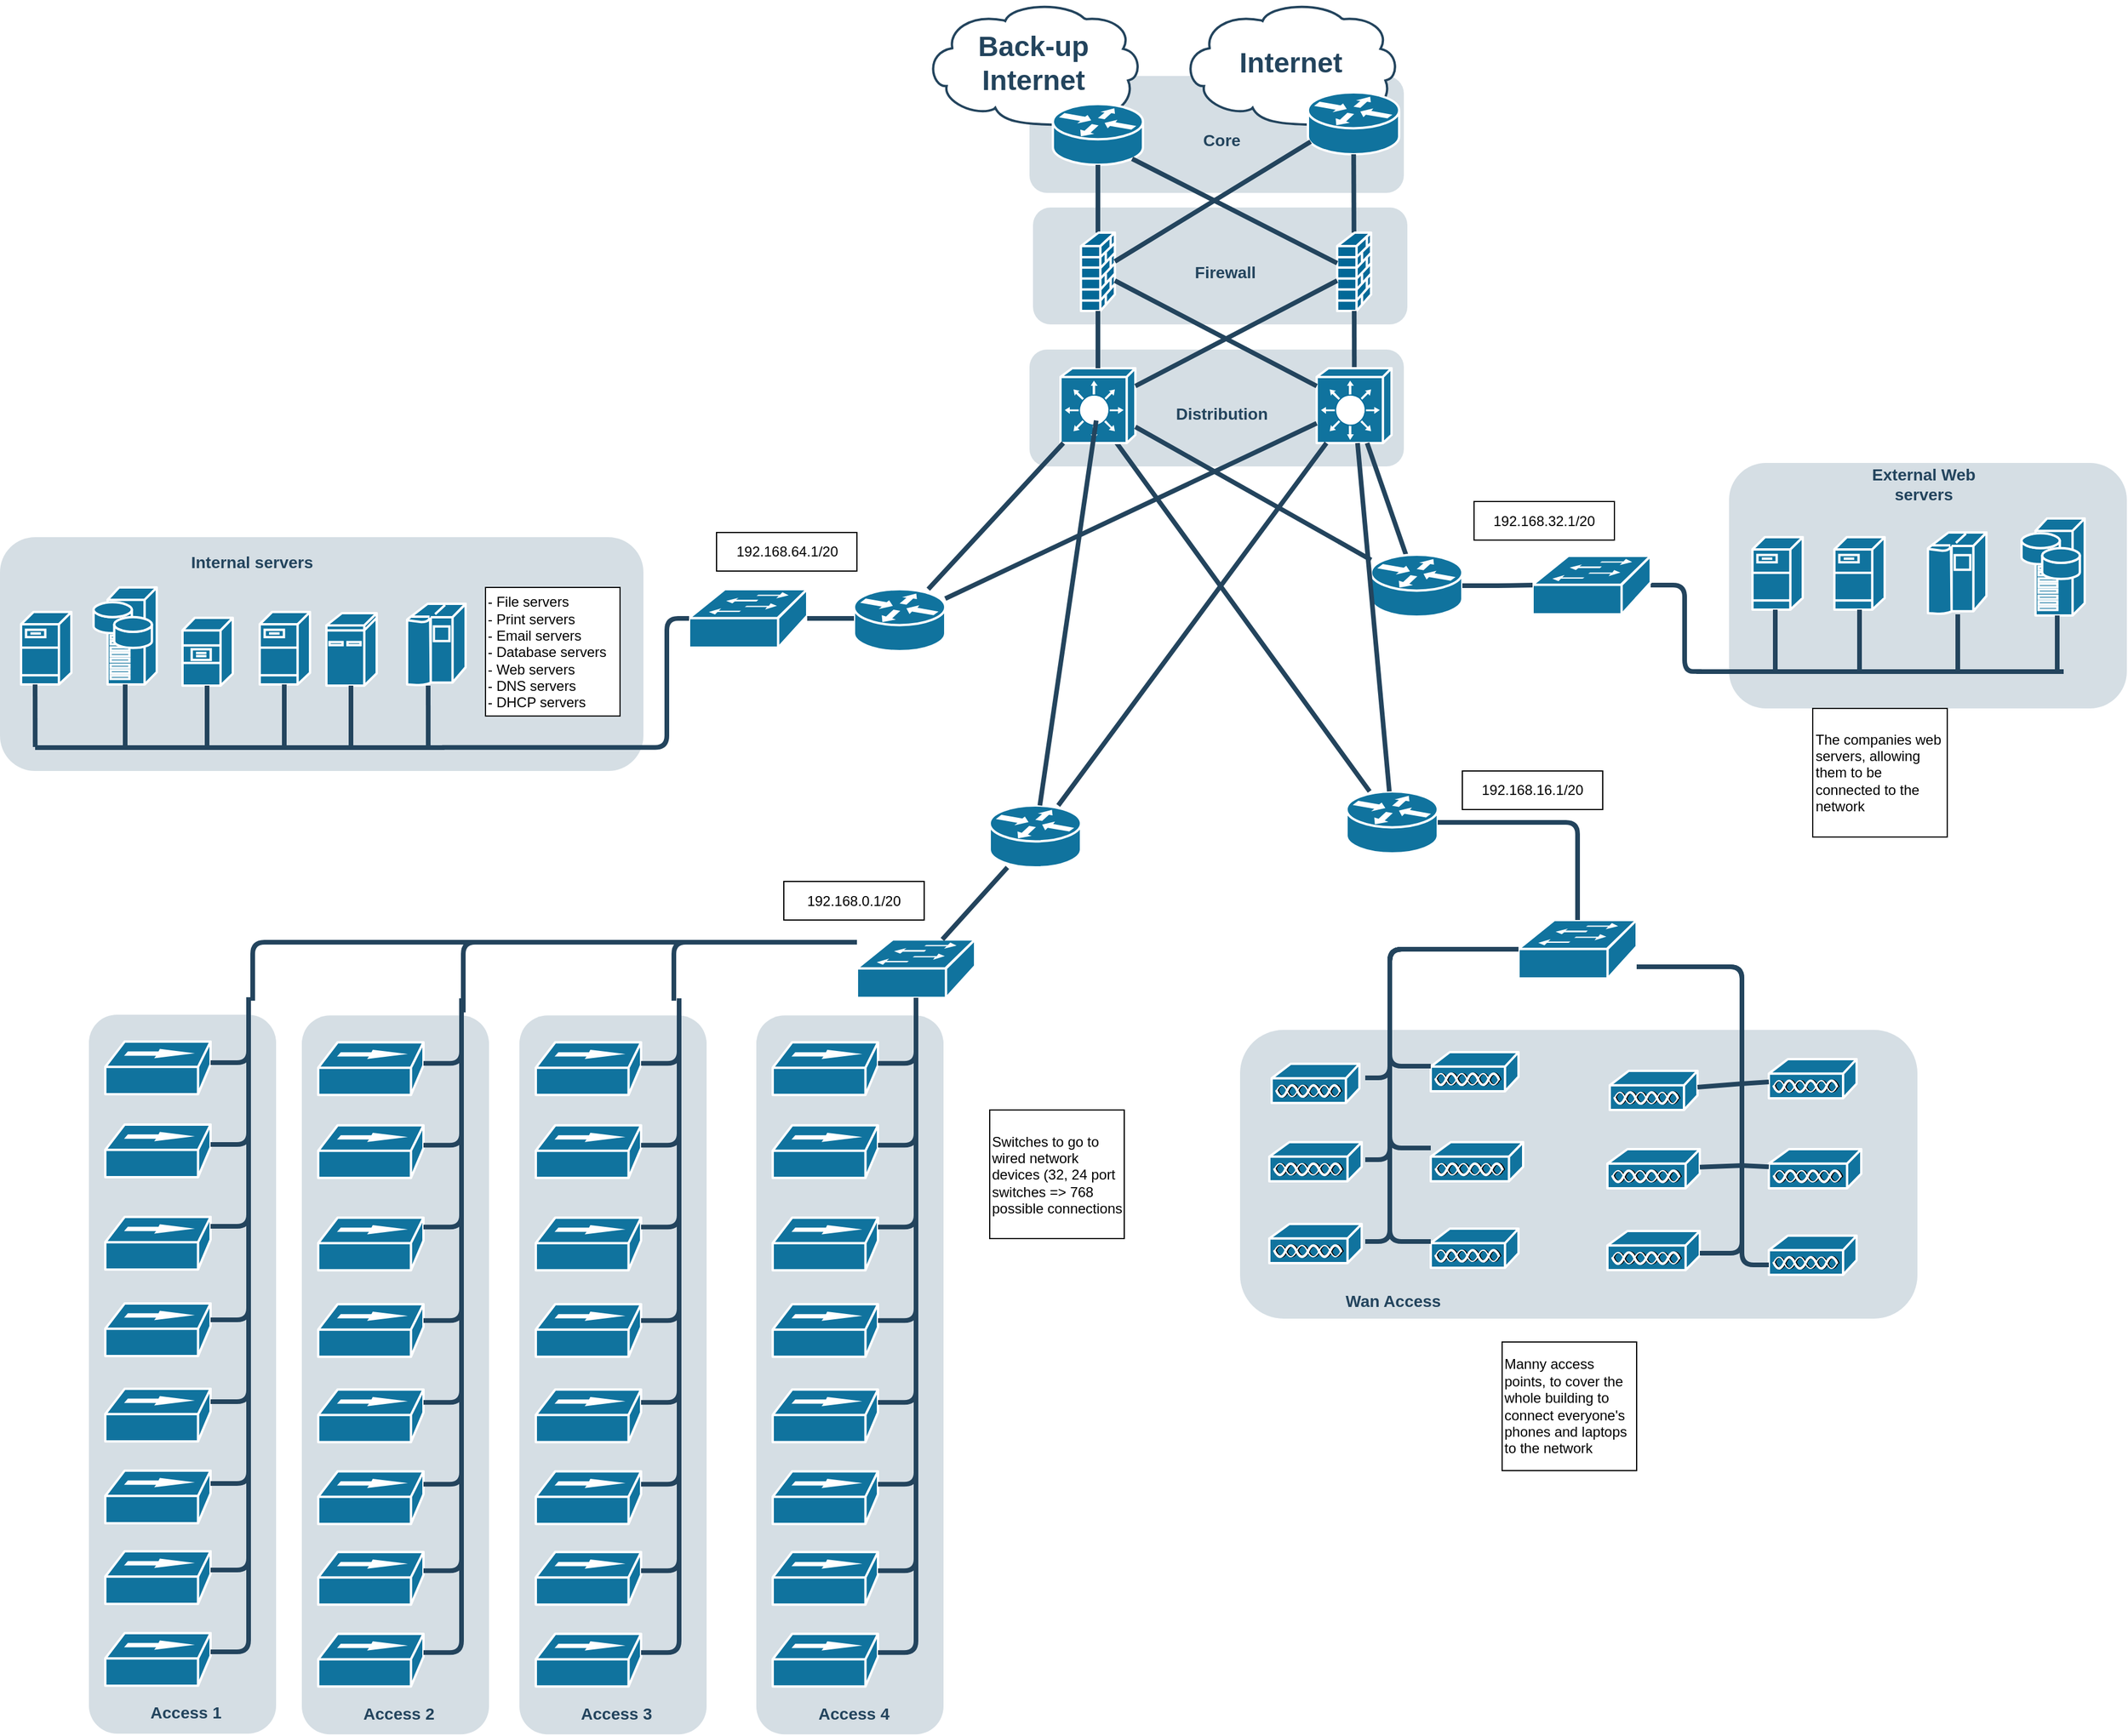 <mxfile version="21.0.2" type="device"><diagram id="6a731a19-8d31-9384-78a2-239565b7b9f0" name="Page-1"><mxGraphModel dx="2876" dy="1191" grid="1" gridSize="10" guides="1" tooltips="1" connect="1" arrows="1" fold="1" page="1" pageScale="1" pageWidth="827" pageHeight="1169" background="none" math="0" shadow="0"><root><mxCell id="0"/><mxCell id="1" parent="0"/><mxCell id="Xf9VKyVfhLgPhgw6f6MT-2262" value="" style="rounded=1;whiteSpace=wrap;html=1;strokeColor=none;fillColor=#BAC8D3;fontSize=24;fontColor=#23445D;align=center;opacity=60;" vertex="1" parent="1"><mxGeometry x="660" y="106" width="320" height="100" as="geometry"/></mxCell><mxCell id="Xf9VKyVfhLgPhgw6f6MT-2263" value="&lt;font color=&quot;#23445d&quot;&gt;Core&lt;/font&gt;" style="rounded=1;whiteSpace=wrap;html=1;strokeColor=none;fillColor=none;fontSize=14;fontColor=#742B21;align=center;fontStyle=1" vertex="1" parent="1"><mxGeometry x="788" y="151.5" width="73" height="19" as="geometry"/></mxCell><mxCell id="hGGVrt7Afy2YEAgEY_9g-2293" value="" style="rounded=1;whiteSpace=wrap;html=1;strokeColor=none;fillColor=#BAC8D3;fontSize=24;fontColor=#23445D;align=center;opacity=60;" parent="1" vertex="1"><mxGeometry x="663" y="218.5" width="320" height="100" as="geometry"/></mxCell><mxCell id="hGGVrt7Afy2YEAgEY_9g-2287" value="" style="rounded=1;whiteSpace=wrap;html=1;strokeColor=none;fillColor=#BAC8D3;fontSize=24;fontColor=#23445D;align=center;opacity=60;" parent="1" vertex="1"><mxGeometry x="660" y="340" width="320" height="100" as="geometry"/></mxCell><mxCell id="2088" value="" style="rounded=1;whiteSpace=wrap;html=1;strokeColor=none;fillColor=#BAC8D3;fontSize=24;fontColor=#23445D;align=center;opacity=60;" parent="1" vertex="1"><mxGeometry x="840" y="922" width="579" height="247" as="geometry"/></mxCell><mxCell id="2091" value="" style="rounded=1;whiteSpace=wrap;html=1;strokeColor=none;fillColor=#BAC8D3;fontSize=24;fontColor=#23445D;align=center;opacity=60;" parent="1" vertex="1"><mxGeometry x="426.5" y="909.63" width="160" height="615" as="geometry"/></mxCell><mxCell id="2094" value="" style="rounded=1;whiteSpace=wrap;html=1;strokeColor=none;fillColor=#BAC8D3;fontSize=24;fontColor=#23445D;align=center;opacity=60;" parent="1" vertex="1"><mxGeometry x="1258" y="437" width="340" height="210" as="geometry"/></mxCell><mxCell id="2095" value="" style="rounded=1;whiteSpace=wrap;html=1;strokeColor=none;fillColor=#BAC8D3;fontSize=24;fontColor=#23445D;align=center;opacity=60;" parent="1" vertex="1"><mxGeometry x="-220" y="500.5" width="550" height="200" as="geometry"/></mxCell><mxCell id="2097" value="" style="shape=mxgraph.cisco.servers.fileserver;html=1;dashed=0;fillColor=#10739E;strokeColor=#ffffff;strokeWidth=2;verticalLabelPosition=bottom;verticalAlign=top;fontFamily=Helvetica;fontSize=36;fontColor=#FFB366" parent="1" vertex="1"><mxGeometry x="-202" y="564.5" width="43" height="62" as="geometry"/></mxCell><mxCell id="2098" value="" style="shape=mxgraph.cisco.servers.fileserver;html=1;dashed=0;fillColor=#10739E;strokeColor=#ffffff;strokeWidth=2;verticalLabelPosition=bottom;verticalAlign=top;fontFamily=Helvetica;fontSize=36;fontColor=#FFB366" parent="1" vertex="1"><mxGeometry x="2" y="564.5" width="43" height="62" as="geometry"/></mxCell><mxCell id="2099" value="" style="shape=mxgraph.cisco.servers.file_server;html=1;dashed=0;fillColor=#10739E;strokeColor=#ffffff;strokeWidth=2;verticalLabelPosition=bottom;verticalAlign=top;fontFamily=Helvetica;fontSize=36;fontColor=#FFB366" parent="1" vertex="1"><mxGeometry x="-64" y="569.5" width="43" height="58" as="geometry"/></mxCell><mxCell id="2100" value="" style="shape=mxgraph.cisco.servers.storage_server;html=1;dashed=0;fillColor=#10739E;strokeColor=#ffffff;strokeWidth=2;verticalLabelPosition=bottom;verticalAlign=top;fontFamily=Helvetica;fontSize=36;fontColor=#FFB366" parent="1" vertex="1"><mxGeometry x="-140" y="543.5" width="54" height="83" as="geometry"/></mxCell><mxCell id="2101" value="" style="shape=mxgraph.cisco.computers_and_peripherals.ibm_mini_as400;html=1;dashed=0;fillColor=#10739E;strokeColor=#ffffff;strokeWidth=2;verticalLabelPosition=bottom;verticalAlign=top;fontFamily=Helvetica;fontSize=36;fontColor=#FFB366" parent="1" vertex="1"><mxGeometry x="59" y="565.5" width="43" height="62" as="geometry"/></mxCell><mxCell id="2102" value="" style="shape=mxgraph.cisco.computers_and_peripherals.ibm_mainframe;html=1;dashed=0;fillColor=#10739E;strokeColor=#ffffff;strokeWidth=2;verticalLabelPosition=bottom;verticalAlign=top;fontFamily=Helvetica;fontSize=36;fontColor=#FFB366" parent="1" vertex="1"><mxGeometry x="128" y="557.5" width="50" height="70" as="geometry"/></mxCell><mxCell id="2103" value="" style="shape=mxgraph.cisco.servers.fileserver;html=1;dashed=0;fillColor=#10739E;strokeColor=#ffffff;strokeWidth=2;verticalLabelPosition=bottom;verticalAlign=top;fontFamily=Helvetica;fontSize=36;fontColor=#FFB366" parent="1" vertex="1"><mxGeometry x="1278" y="500.5" width="43" height="62" as="geometry"/></mxCell><mxCell id="2104" value="" style="shape=mxgraph.cisco.servers.fileserver;html=1;dashed=0;fillColor=#10739E;strokeColor=#ffffff;strokeWidth=2;verticalLabelPosition=bottom;verticalAlign=top;fontFamily=Helvetica;fontSize=36;fontColor=#FFB366" parent="1" vertex="1"><mxGeometry x="1348" y="500.5" width="43" height="62" as="geometry"/></mxCell><mxCell id="2105" value="" style="shape=mxgraph.cisco.computers_and_peripherals.ibm_mainframe;html=1;dashed=0;fillColor=#10739E;strokeColor=#ffffff;strokeWidth=2;verticalLabelPosition=bottom;verticalAlign=top;fontFamily=Helvetica;fontSize=36;fontColor=#FFB366" parent="1" vertex="1"><mxGeometry x="1428" y="496.5" width="50" height="70" as="geometry"/></mxCell><mxCell id="2106" value="" style="shape=mxgraph.cisco.servers.storage_server;html=1;dashed=0;fillColor=#10739E;strokeColor=#ffffff;strokeWidth=2;verticalLabelPosition=bottom;verticalAlign=top;fontFamily=Helvetica;fontSize=36;fontColor=#FFB366" parent="1" vertex="1"><mxGeometry x="1508" y="484.5" width="54" height="83" as="geometry"/></mxCell><mxCell id="2109" value="Internet" style="shape=mxgraph.cisco.storage.cloud;html=1;dashed=0;strokeColor=#23445D;fillColor=#ffffff;strokeWidth=2;fontFamily=Helvetica;fontSize=24;fontColor=#23445D;align=center;fontStyle=1" parent="1" vertex="1"><mxGeometry x="790" y="42" width="186" height="106" as="geometry"/></mxCell><mxCell id="2117" value="" style="shape=mxgraph.cisco.switches.workgroup_switch;html=1;dashed=0;fillColor=#10739E;strokeColor=#ffffff;strokeWidth=2;verticalLabelPosition=bottom;verticalAlign=top;fontFamily=Helvetica;fontSize=36;fontColor=#FFB366" parent="1" vertex="1"><mxGeometry x="512.5" y="844.63" width="101" height="50" as="geometry"/></mxCell><mxCell id="2135" value="" style="shape=mxgraph.cisco.routers.router;html=1;dashed=0;fillColor=#10739E;strokeColor=#ffffff;strokeWidth=2;verticalLabelPosition=bottom;verticalAlign=top;fontFamily=Helvetica;fontSize=36;fontColor=#FFB366" parent="1" vertex="1"><mxGeometry x="931" y="718" width="78" height="53" as="geometry"/></mxCell><mxCell id="2137" value="" style="shape=mxgraph.cisco.switches.workgroup_switch;html=1;dashed=0;fillColor=#10739E;strokeColor=#ffffff;strokeWidth=2;verticalLabelPosition=bottom;verticalAlign=top;fontFamily=Helvetica;fontSize=36;fontColor=#FFB366" parent="1" vertex="1"><mxGeometry x="1078" y="828" width="101" height="50" as="geometry"/></mxCell><mxCell id="2138" value="" style="shape=mxgraph.cisco.routers.router;html=1;dashed=0;fillColor=#10739E;strokeColor=#ffffff;strokeWidth=2;verticalLabelPosition=bottom;verticalAlign=top;fontFamily=Helvetica;fontSize=36;fontColor=#FFB366" parent="1" vertex="1"><mxGeometry x="898" y="120" width="78" height="53" as="geometry"/></mxCell><mxCell id="2140" value="" style="shape=mxgraph.cisco.hubs_and_gateways.100baset_hub;html=1;dashed=0;fillColor=#10739E;strokeColor=#ffffff;strokeWidth=2;verticalLabelPosition=bottom;verticalAlign=top;fontFamily=Helvetica;fontSize=36;fontColor=#FFB366" parent="1" vertex="1"><mxGeometry x="440.5" y="932.63" width="90" height="45" as="geometry"/></mxCell><mxCell id="2141" value="" style="shape=mxgraph.cisco.hubs_and_gateways.100baset_hub;html=1;dashed=0;fillColor=#10739E;strokeColor=#ffffff;strokeWidth=2;verticalLabelPosition=bottom;verticalAlign=top;fontFamily=Helvetica;fontSize=36;fontColor=#FFB366" parent="1" vertex="1"><mxGeometry x="440.5" y="1229.63" width="90" height="45" as="geometry"/></mxCell><mxCell id="2142" value="" style="shape=mxgraph.cisco.hubs_and_gateways.100baset_hub;html=1;dashed=0;fillColor=#10739E;strokeColor=#ffffff;strokeWidth=2;verticalLabelPosition=bottom;verticalAlign=top;fontFamily=Helvetica;fontSize=36;fontColor=#FFB366" parent="1" vertex="1"><mxGeometry x="440.5" y="1003.63" width="90" height="45" as="geometry"/></mxCell><mxCell id="2143" value="" style="shape=mxgraph.cisco.hubs_and_gateways.100baset_hub;html=1;dashed=0;fillColor=#10739E;strokeColor=#ffffff;strokeWidth=2;verticalLabelPosition=bottom;verticalAlign=top;fontFamily=Helvetica;fontSize=36;fontColor=#FFB366" parent="1" vertex="1"><mxGeometry x="440.5" y="1082.63" width="90" height="45" as="geometry"/></mxCell><mxCell id="2144" value="" style="shape=mxgraph.cisco.hubs_and_gateways.100baset_hub;html=1;dashed=0;fillColor=#10739E;strokeColor=#ffffff;strokeWidth=2;verticalLabelPosition=bottom;verticalAlign=top;fontFamily=Helvetica;fontSize=36;fontColor=#FFB366" parent="1" vertex="1"><mxGeometry x="440.5" y="1156.63" width="90" height="45" as="geometry"/></mxCell><mxCell id="2145" value="" style="shape=mxgraph.cisco.hubs_and_gateways.100baset_hub;html=1;dashed=0;fillColor=#10739E;strokeColor=#ffffff;strokeWidth=2;verticalLabelPosition=bottom;verticalAlign=top;fontFamily=Helvetica;fontSize=36;fontColor=#FFB366" parent="1" vertex="1"><mxGeometry x="440.5" y="1299.63" width="90" height="45" as="geometry"/></mxCell><mxCell id="2152" value="" style="line;html=1;strokeColor=#23445D;" parent="1" vertex="1"><mxGeometry x="-190" y="675.5" width="350" height="10" as="geometry"/></mxCell><mxCell id="2153" value="" style="line;html=1;strokeColor=#23445D;" parent="1" vertex="1"><mxGeometry x="1230" y="610.5" width="314" height="10" as="geometry"/></mxCell><mxCell id="2156" value="" style="edgeStyle=elbowEdgeStyle;elbow=horizontal;endArrow=none;html=1;strokeColor=#23445D;endFill=0;strokeWidth=4;rounded=1" parent="1" target="2101" edge="1"><mxGeometry width="100" height="100" relative="1" as="geometry"><mxPoint x="80" y="680.5" as="sourcePoint"/><mxPoint x="80.333" y="627.444" as="targetPoint"/></mxGeometry></mxCell><mxCell id="2157" value="" style="edgeStyle=elbowEdgeStyle;elbow=horizontal;endArrow=none;html=1;strokeColor=#23445D;endFill=0;strokeWidth=4;rounded=1" parent="1" target="2098" edge="1"><mxGeometry width="100" height="100" relative="1" as="geometry"><mxPoint x="23" y="679.5" as="sourcePoint"/><mxPoint x="23.333" y="626.444" as="targetPoint"/></mxGeometry></mxCell><mxCell id="2158" value="" style="edgeStyle=elbowEdgeStyle;elbow=horizontal;endArrow=none;html=1;strokeColor=#23445D;endFill=0;strokeWidth=4;rounded=1" parent="1" target="2099" edge="1"><mxGeometry width="100" height="100" relative="1" as="geometry"><mxPoint x="-43" y="680.5" as="sourcePoint"/><mxPoint x="-42.667" y="627.444" as="targetPoint"/></mxGeometry></mxCell><mxCell id="2159" value="" style="edgeStyle=elbowEdgeStyle;elbow=horizontal;endArrow=none;html=1;strokeColor=#23445D;endFill=0;strokeWidth=4;rounded=1" parent="1" target="2100" edge="1"><mxGeometry width="100" height="100" relative="1" as="geometry"><mxPoint x="-113" y="680.5" as="sourcePoint"/><mxPoint x="-113.194" y="627.444" as="targetPoint"/></mxGeometry></mxCell><mxCell id="2164" value="" style="edgeStyle=elbowEdgeStyle;elbow=horizontal;endArrow=none;html=1;strokeColor=#23445D;endFill=0;strokeWidth=4;rounded=1" parent="1" source="2103" edge="1"><mxGeometry width="100" height="100" relative="1" as="geometry"><mxPoint x="1297" y="573.5" as="sourcePoint"/><mxPoint x="1297.278" y="615.583" as="targetPoint"/></mxGeometry></mxCell><mxCell id="2165" value="" style="edgeStyle=elbowEdgeStyle;elbow=horizontal;endArrow=none;html=1;strokeColor=#23445D;endFill=0;strokeWidth=4;rounded=1" parent="1" source="2104" edge="1"><mxGeometry width="100" height="100" relative="1" as="geometry"><mxPoint x="1369" y="573.5" as="sourcePoint"/><mxPoint x="1369.278" y="615.583" as="targetPoint"/></mxGeometry></mxCell><mxCell id="2166" value="" style="edgeStyle=elbowEdgeStyle;elbow=horizontal;endArrow=none;html=1;strokeColor=#23445D;endFill=0;strokeWidth=4;rounded=1" parent="1" source="2105" edge="1"><mxGeometry width="100" height="100" relative="1" as="geometry"><mxPoint x="1453" y="573.5" as="sourcePoint"/><mxPoint x="1453.278" y="615.583" as="targetPoint"/></mxGeometry></mxCell><mxCell id="2167" value="" style="edgeStyle=elbowEdgeStyle;elbow=horizontal;endArrow=none;html=1;strokeColor=#23445D;endFill=0;strokeWidth=4;rounded=1" parent="1" source="2106" edge="1"><mxGeometry width="100" height="100" relative="1" as="geometry"><mxPoint x="1538" y="573.5" as="sourcePoint"/><mxPoint x="1538.278" y="615.583" as="targetPoint"/></mxGeometry></mxCell><mxCell id="2168" value="" style="edgeStyle=elbowEdgeStyle;elbow=horizontal;endArrow=none;html=1;strokeColor=#23445D;endFill=0;strokeWidth=4;rounded=1;exitX=0.014;exitY=0.483;exitDx=0;exitDy=0;exitPerimeter=0;" parent="1" source="2153" target="hGGVrt7Afy2YEAgEY_9g-2301" edge="1"><mxGeometry width="100" height="100" relative="1" as="geometry"><mxPoint x="1244" y="208.5" as="sourcePoint"/><mxPoint x="987.5" y="391.5" as="targetPoint"/><Array as="points"><mxPoint x="1220" y="576.5"/></Array></mxGeometry></mxCell><mxCell id="2170" value="" style="elbow=horizontal;endArrow=none;html=1;strokeColor=#23445D;endFill=0;strokeWidth=4;rounded=1" parent="1" source="hGGVrt7Afy2YEAgEY_9g-2262" target="2138" edge="1"><mxGeometry width="100" height="100" relative="1" as="geometry"><mxPoint x="938" y="250" as="sourcePoint"/><mxPoint x="1210.278" y="240.083" as="targetPoint"/></mxGeometry></mxCell><mxCell id="2176" style="edgeStyle=none;rounded=1;html=1;strokeColor=#23445D;endArrow=none;endFill=0;strokeWidth=4" parent="1" source="hGGVrt7Afy2YEAgEY_9g-2309" target="2117" edge="1"><mxGeometry relative="1" as="geometry"><mxPoint x="417.5" y="827.005" as="sourcePoint"/></mxGeometry></mxCell><mxCell id="2194" style="edgeStyle=orthogonalEdgeStyle;rounded=1;html=1;strokeColor=#23445D;endArrow=none;endFill=0;strokeWidth=4" parent="1" source="2117" target="2140" edge="1"><mxGeometry relative="1" as="geometry"><Array as="points"><mxPoint x="563.5" y="950.63"/></Array></mxGeometry></mxCell><mxCell id="2195" style="edgeStyle=orthogonalEdgeStyle;rounded=1;html=1;strokeColor=#23445D;endArrow=none;endFill=0;strokeWidth=4" parent="1" source="2117" target="2142" edge="1"><mxGeometry relative="1" as="geometry"><Array as="points"><mxPoint x="563.5" y="1020.63"/></Array></mxGeometry></mxCell><mxCell id="2196" style="edgeStyle=orthogonalEdgeStyle;rounded=1;html=1;strokeColor=#23445D;endArrow=none;endFill=0;strokeWidth=4" parent="1" source="2117" target="2143" edge="1"><mxGeometry relative="1" as="geometry"><Array as="points"><mxPoint x="563.5" y="1090.63"/></Array></mxGeometry></mxCell><mxCell id="2197" style="edgeStyle=orthogonalEdgeStyle;rounded=1;html=1;strokeColor=#23445D;endArrow=none;endFill=0;strokeWidth=4" parent="1" source="2117" target="2144" edge="1"><mxGeometry relative="1" as="geometry"><Array as="points"><mxPoint x="563.5" y="1170.63"/></Array></mxGeometry></mxCell><mxCell id="2198" style="edgeStyle=orthogonalEdgeStyle;rounded=1;html=1;strokeColor=#23445D;endArrow=none;endFill=0;strokeWidth=4" parent="1" source="2117" target="2141" edge="1"><mxGeometry relative="1" as="geometry"><Array as="points"><mxPoint x="563.5" y="1240.63"/></Array></mxGeometry></mxCell><mxCell id="2199" style="edgeStyle=orthogonalEdgeStyle;rounded=1;html=1;strokeColor=#23445D;endArrow=none;endFill=0;strokeWidth=4" parent="1" source="2117" target="2145" edge="1"><mxGeometry relative="1" as="geometry"><Array as="points"><mxPoint x="563.5" y="1310.63"/></Array></mxGeometry></mxCell><mxCell id="2201" style="rounded=1;html=1;strokeColor=#23445D;endArrow=none;endFill=0;strokeWidth=4;exitX=0.504;exitY=0.66;exitDx=0;exitDy=0;exitPerimeter=0;" parent="1" source="hGGVrt7Afy2YEAgEY_9g-2280" target="2135" edge="1"><mxGeometry relative="1" as="geometry"><mxPoint x="993" y="640" as="sourcePoint"/></mxGeometry></mxCell><mxCell id="2213" value="" style="shape=mxgraph.cisco.misc.access_point;html=1;dashed=0;fillColor=#10739E;strokeColor=#ffffff;strokeWidth=2;verticalLabelPosition=bottom;verticalAlign=top;fontFamily=Helvetica;fontSize=36;fontColor=#FFB366" parent="1" vertex="1"><mxGeometry x="1003" y="1018" width="79" height="34" as="geometry"/></mxCell><mxCell id="2214" value="" style="shape=mxgraph.cisco.misc.access_point;html=1;dashed=0;fillColor=#10739E;strokeColor=#ffffff;strokeWidth=2;verticalLabelPosition=bottom;verticalAlign=top;fontFamily=Helvetica;fontSize=36;fontColor=#FFB366" parent="1" vertex="1"><mxGeometry x="1003" y="1092" width="75" height="34" as="geometry"/></mxCell><mxCell id="2215" value="" style="shape=mxgraph.cisco.misc.access_point;html=1;dashed=0;fillColor=#10739E;strokeColor=#ffffff;strokeWidth=2;verticalLabelPosition=bottom;verticalAlign=top;fontFamily=Helvetica;fontSize=36;fontColor=#FFB366" parent="1" vertex="1"><mxGeometry x="1003" y="941" width="75" height="34" as="geometry"/></mxCell><mxCell id="2219" style="edgeStyle=orthogonalEdgeStyle;rounded=1;html=1;strokeColor=#23445D;endArrow=none;endFill=0;strokeWidth=4" parent="1" source="2135" target="2137" edge="1"><mxGeometry relative="1" as="geometry"/></mxCell><mxCell id="2220" style="edgeStyle=orthogonalEdgeStyle;rounded=1;html=1;strokeColor=#23445D;endArrow=none;endFill=0;strokeWidth=4" parent="1" source="2137" edge="1"><mxGeometry relative="1" as="geometry"><Array as="points"><mxPoint x="968" y="963"/></Array><mxPoint x="947" y="963" as="targetPoint"/></mxGeometry></mxCell><mxCell id="2221" style="edgeStyle=orthogonalEdgeStyle;rounded=1;html=1;strokeColor=#23445D;endArrow=none;endFill=0;strokeWidth=4" parent="1" source="2137" edge="1"><mxGeometry relative="1" as="geometry"><Array as="points"><mxPoint x="968" y="1033"/></Array><mxPoint x="947" y="1033.0" as="targetPoint"/></mxGeometry></mxCell><mxCell id="2222" style="edgeStyle=orthogonalEdgeStyle;rounded=1;html=1;strokeColor=#23445D;endArrow=none;endFill=0;strokeWidth=4" parent="1" source="2137" edge="1"><mxGeometry relative="1" as="geometry"><Array as="points"><mxPoint x="968" y="1103"/></Array><mxPoint x="947" y="1103.0" as="targetPoint"/></mxGeometry></mxCell><mxCell id="2223" style="edgeStyle=orthogonalEdgeStyle;rounded=1;html=1;strokeColor=#23445D;endArrow=none;endFill=0;strokeWidth=4" parent="1" source="2137" target="2215" edge="1"><mxGeometry relative="1" as="geometry"><Array as="points"><mxPoint x="968" y="953"/></Array></mxGeometry></mxCell><mxCell id="2224" style="edgeStyle=orthogonalEdgeStyle;rounded=1;html=1;strokeColor=#23445D;endArrow=none;endFill=0;strokeWidth=4" parent="1" source="2137" target="2213" edge="1"><mxGeometry relative="1" as="geometry"><Array as="points"><mxPoint x="968" y="1023"/></Array></mxGeometry></mxCell><mxCell id="2225" style="edgeStyle=orthogonalEdgeStyle;rounded=1;html=1;strokeColor=#23445D;endArrow=none;endFill=0;strokeWidth=4" parent="1" source="2137" target="2214" edge="1"><mxGeometry relative="1" as="geometry"><Array as="points"><mxPoint x="968" y="1103"/></Array></mxGeometry></mxCell><mxCell id="2226" value="&lt;font color=&quot;#23445d&quot;&gt;Internal servers&lt;/font&gt;" style="rounded=1;whiteSpace=wrap;html=1;strokeColor=none;fillColor=none;fontSize=14;fontColor=#742B21;align=center;fontStyle=1" parent="1" vertex="1"><mxGeometry x="-117" y="512.5" width="225" height="19" as="geometry"/></mxCell><mxCell id="2227" value="&lt;font color=&quot;#23445d&quot;&gt;External Web servers&lt;/font&gt;" style="rounded=1;whiteSpace=wrap;html=1;strokeColor=none;fillColor=none;fontSize=14;fontColor=#742B21;align=center;fontStyle=1" parent="1" vertex="1"><mxGeometry x="1353" y="445.5" width="143" height="19" as="geometry"/></mxCell><mxCell id="2229" value="Wan Access" style="rounded=1;whiteSpace=wrap;html=1;strokeColor=none;fillColor=none;fontSize=14;fontColor=#23445D;align=center;fontStyle=1" parent="1" vertex="1"><mxGeometry x="922" y="1144" width="98" height="19" as="geometry"/></mxCell><mxCell id="2231" value="Access 4" style="rounded=1;whiteSpace=wrap;html=1;strokeColor=none;fillColor=none;fontSize=14;fontColor=#23445D;align=center;fontStyle=1" parent="1" vertex="1"><mxGeometry x="470.5" y="1496.63" width="78" height="20" as="geometry"/></mxCell><mxCell id="2253" value="" style="shape=mxgraph.cisco.hubs_and_gateways.100baset_hub;html=1;dashed=0;fillColor=#10739E;strokeColor=#ffffff;strokeWidth=2;verticalLabelPosition=bottom;verticalAlign=top;fontFamily=Helvetica;fontSize=36;fontColor=#FFB366" parent="1" vertex="1"><mxGeometry x="440.5" y="1368.63" width="90" height="45" as="geometry"/></mxCell><mxCell id="2254" value="" style="shape=mxgraph.cisco.hubs_and_gateways.100baset_hub;html=1;dashed=0;fillColor=#10739E;strokeColor=#ffffff;strokeWidth=2;verticalLabelPosition=bottom;verticalAlign=top;fontFamily=Helvetica;fontSize=36;fontColor=#FFB366" parent="1" vertex="1"><mxGeometry x="440.5" y="1438.63" width="90" height="45" as="geometry"/></mxCell><mxCell id="2255" style="edgeStyle=orthogonalEdgeStyle;rounded=1;html=1;endArrow=none;endFill=0;strokeColor=#23445D;strokeWidth=4;fontSize=14;fontColor=#990000" parent="1" source="2117" target="2253" edge="1"><mxGeometry relative="1" as="geometry"><Array as="points"><mxPoint x="563.5" y="1384.63"/></Array></mxGeometry></mxCell><mxCell id="2256" style="edgeStyle=orthogonalEdgeStyle;rounded=1;html=1;endArrow=none;endFill=0;strokeColor=#23445D;strokeWidth=4;fontSize=14;fontColor=#990000" parent="1" source="2117" target="2254" edge="1"><mxGeometry relative="1" as="geometry"><Array as="points"><mxPoint x="563.5" y="1454.63"/></Array></mxGeometry></mxCell><mxCell id="hGGVrt7Afy2YEAgEY_9g-2262" value="" style="shape=mxgraph.cisco.security.firewall;sketch=0;html=1;pointerEvents=1;dashed=0;fillColor=#036897;strokeColor=#ffffff;strokeWidth=2;verticalLabelPosition=bottom;verticalAlign=top;align=center;outlineConnect=0;rotation=0;" parent="1" vertex="1"><mxGeometry x="923" y="240" width="29" height="67" as="geometry"/></mxCell><mxCell id="hGGVrt7Afy2YEAgEY_9g-2264" value="&lt;div&gt;- File servers&lt;/div&gt;&lt;div&gt;- Print servers&lt;/div&gt;&lt;div&gt;- Email servers&lt;/div&gt;&lt;div&gt;- Database servers&lt;/div&gt;&lt;div&gt;- Web servers&lt;/div&gt;&lt;div&gt;- DNS servers&lt;/div&gt;&lt;div&gt;- DHCP servers&lt;/div&gt;" style="rounded=0;whiteSpace=wrap;html=1;align=left;" parent="1" vertex="1"><mxGeometry x="195" y="543.5" width="115" height="110" as="geometry"/></mxCell><mxCell id="hGGVrt7Afy2YEAgEY_9g-2266" value="Back-up &lt;br&gt;Internet" style="shape=mxgraph.cisco.storage.cloud;html=1;dashed=0;strokeColor=#23445D;fillColor=#ffffff;strokeWidth=2;fontFamily=Helvetica;fontSize=24;fontColor=#23445D;align=center;fontStyle=1" parent="1" vertex="1"><mxGeometry x="570" y="42" width="186" height="106" as="geometry"/></mxCell><mxCell id="hGGVrt7Afy2YEAgEY_9g-2267" value="" style="shape=mxgraph.cisco.routers.router;html=1;dashed=0;fillColor=#10739E;strokeColor=#ffffff;strokeWidth=2;verticalLabelPosition=bottom;verticalAlign=top;fontFamily=Helvetica;fontSize=36;fontColor=#FFB366" parent="1" vertex="1"><mxGeometry x="680" y="130" width="77" height="52" as="geometry"/></mxCell><mxCell id="hGGVrt7Afy2YEAgEY_9g-2268" value="" style="elbow=horizontal;endArrow=none;html=1;strokeColor=#23445D;endFill=0;strokeWidth=4;rounded=1" parent="1" source="hGGVrt7Afy2YEAgEY_9g-2269" target="hGGVrt7Afy2YEAgEY_9g-2267" edge="1"><mxGeometry width="100" height="100" relative="1" as="geometry"><mxPoint x="718" y="268" as="sourcePoint"/><mxPoint x="990.278" y="258.083" as="targetPoint"/></mxGeometry></mxCell><mxCell id="hGGVrt7Afy2YEAgEY_9g-2269" value="" style="shape=mxgraph.cisco.security.firewall;sketch=0;html=1;pointerEvents=1;dashed=0;fillColor=#036897;strokeColor=#ffffff;strokeWidth=2;verticalLabelPosition=bottom;verticalAlign=top;align=center;outlineConnect=0;rotation=0;" parent="1" vertex="1"><mxGeometry x="704" y="240" width="29" height="67" as="geometry"/></mxCell><mxCell id="hGGVrt7Afy2YEAgEY_9g-2274" value="" style="elbow=horizontal;endArrow=none;html=1;strokeColor=#23445D;endFill=0;strokeWidth=4;rounded=1;entryX=0.03;entryY=0.796;entryDx=0;entryDy=0;entryPerimeter=0;" parent="1" source="hGGVrt7Afy2YEAgEY_9g-2269" target="2138" edge="1"><mxGeometry width="100" height="100" relative="1" as="geometry"><mxPoint x="810" y="241" as="sourcePoint"/><mxPoint x="811" y="183" as="targetPoint"/></mxGeometry></mxCell><mxCell id="hGGVrt7Afy2YEAgEY_9g-2275" value="" style="elbow=horizontal;endArrow=none;html=1;strokeColor=#23445D;endFill=0;strokeWidth=4;rounded=1;entryX=0.88;entryY=0.9;entryDx=0;entryDy=0;entryPerimeter=0;" parent="1" source="hGGVrt7Afy2YEAgEY_9g-2262" target="hGGVrt7Afy2YEAgEY_9g-2267" edge="1"><mxGeometry width="100" height="100" relative="1" as="geometry"><mxPoint x="743" y="275" as="sourcePoint"/><mxPoint x="910" y="172" as="targetPoint"/></mxGeometry></mxCell><mxCell id="hGGVrt7Afy2YEAgEY_9g-2278" value="" style="elbow=horizontal;endArrow=none;html=1;strokeColor=#23445D;endFill=0;strokeWidth=4;rounded=1;entryX=0.503;entryY=0.224;entryDx=0;entryDy=0;entryPerimeter=0;" parent="1" source="hGGVrt7Afy2YEAgEY_9g-2262" target="hGGVrt7Afy2YEAgEY_9g-2279" edge="1"><mxGeometry width="100" height="100" relative="1" as="geometry"><mxPoint x="947" y="245" as="sourcePoint"/><mxPoint x="937.099" y="370" as="targetPoint"/></mxGeometry></mxCell><mxCell id="hGGVrt7Afy2YEAgEY_9g-2279" value="" style="shape=mxgraph.cisco.switches.layer_3_switch;html=1;dashed=0;fillColor=#10739E;strokeColor=#ffffff;strokeWidth=2;verticalLabelPosition=bottom;verticalAlign=top;fontFamily=Helvetica;fontSize=36;fontColor=#FFB366" parent="1" vertex="1"><mxGeometry x="905.5" y="356" width="64" height="64" as="geometry"/></mxCell><mxCell id="hGGVrt7Afy2YEAgEY_9g-2280" value="" style="shape=mxgraph.cisco.switches.layer_3_switch;html=1;dashed=0;fillColor=#10739E;strokeColor=#ffffff;strokeWidth=2;verticalLabelPosition=bottom;verticalAlign=top;fontFamily=Helvetica;fontSize=36;fontColor=#FFB366" parent="1" vertex="1"><mxGeometry x="686.5" y="356" width="64" height="64" as="geometry"/></mxCell><mxCell id="hGGVrt7Afy2YEAgEY_9g-2281" value="" style="elbow=horizontal;endArrow=none;html=1;strokeColor=#23445D;endFill=0;strokeWidth=4;rounded=1;" parent="1" source="hGGVrt7Afy2YEAgEY_9g-2279" target="hGGVrt7Afy2YEAgEY_9g-2269" edge="1"><mxGeometry width="100" height="100" relative="1" as="geometry"><mxPoint x="894.5" y="367" as="sourcePoint"/><mxPoint x="719.5" y="283" as="targetPoint"/></mxGeometry></mxCell><mxCell id="hGGVrt7Afy2YEAgEY_9g-2282" value="" style="elbow=horizontal;endArrow=none;html=1;strokeColor=#23445D;endFill=0;strokeWidth=4;rounded=1;" parent="1" source="hGGVrt7Afy2YEAgEY_9g-2280" target="hGGVrt7Afy2YEAgEY_9g-2262" edge="1"><mxGeometry width="100" height="100" relative="1" as="geometry"><mxPoint x="916" y="381" as="sourcePoint"/><mxPoint x="743" y="291" as="targetPoint"/></mxGeometry></mxCell><mxCell id="hGGVrt7Afy2YEAgEY_9g-2283" value="" style="elbow=horizontal;endArrow=none;html=1;strokeColor=#23445D;endFill=0;strokeWidth=4;rounded=1;" parent="1" source="hGGVrt7Afy2YEAgEY_9g-2269" target="hGGVrt7Afy2YEAgEY_9g-2280" edge="1"><mxGeometry width="100" height="100" relative="1" as="geometry"><mxPoint x="727" y="302" as="sourcePoint"/><mxPoint x="727" y="370" as="targetPoint"/></mxGeometry></mxCell><mxCell id="hGGVrt7Afy2YEAgEY_9g-2284" value="" style="shape=mxgraph.cisco.misc.access_point;html=1;dashed=0;fillColor=#10739E;strokeColor=#ffffff;strokeWidth=2;verticalLabelPosition=bottom;verticalAlign=top;fontFamily=Helvetica;fontSize=36;fontColor=#FFB366" parent="1" vertex="1"><mxGeometry x="867" y="951" width="75" height="34" as="geometry"/></mxCell><mxCell id="hGGVrt7Afy2YEAgEY_9g-2285" value="" style="shape=mxgraph.cisco.misc.access_point;html=1;dashed=0;fillColor=#10739E;strokeColor=#ffffff;strokeWidth=2;verticalLabelPosition=bottom;verticalAlign=top;fontFamily=Helvetica;fontSize=36;fontColor=#FFB366" parent="1" vertex="1"><mxGeometry x="865" y="1018" width="79" height="34" as="geometry"/></mxCell><mxCell id="hGGVrt7Afy2YEAgEY_9g-2286" value="" style="shape=mxgraph.cisco.misc.access_point;html=1;dashed=0;fillColor=#10739E;strokeColor=#ffffff;strokeWidth=2;verticalLabelPosition=bottom;verticalAlign=top;fontFamily=Helvetica;fontSize=36;fontColor=#FFB366" parent="1" vertex="1"><mxGeometry x="865" y="1088" width="79" height="34" as="geometry"/></mxCell><mxCell id="hGGVrt7Afy2YEAgEY_9g-2288" value="&lt;font color=&quot;#23445d&quot;&gt;Distribution&lt;/font&gt;" style="rounded=1;whiteSpace=wrap;html=1;strokeColor=none;fillColor=none;fontSize=14;fontColor=#742B21;align=center;fontStyle=1" parent="1" vertex="1"><mxGeometry x="788" y="385.5" width="73" height="19" as="geometry"/></mxCell><mxCell id="hGGVrt7Afy2YEAgEY_9g-2294" value="&lt;font color=&quot;#23445d&quot;&gt;Firewall&lt;/font&gt;" style="rounded=1;whiteSpace=wrap;html=1;strokeColor=none;fillColor=none;fontSize=14;fontColor=#742B21;align=center;fontStyle=1" parent="1" vertex="1"><mxGeometry x="791" y="264" width="73" height="19" as="geometry"/></mxCell><mxCell id="hGGVrt7Afy2YEAgEY_9g-2295" value="" style="shape=mxgraph.cisco.switches.workgroup_switch;html=1;dashed=0;fillColor=#10739E;strokeColor=#ffffff;strokeWidth=2;verticalLabelPosition=bottom;verticalAlign=top;fontFamily=Helvetica;fontSize=36;fontColor=#FFB366" parent="1" vertex="1"><mxGeometry x="369" y="545" width="101" height="50" as="geometry"/></mxCell><mxCell id="hGGVrt7Afy2YEAgEY_9g-2296" value="" style="elbow=horizontal;endArrow=none;html=1;strokeColor=#23445D;endFill=0;strokeWidth=4;rounded=1;" parent="1" source="hGGVrt7Afy2YEAgEY_9g-2306" target="hGGVrt7Afy2YEAgEY_9g-2280" edge="1"><mxGeometry width="100" height="100" relative="1" as="geometry"><mxPoint x="532" y="580" as="sourcePoint"/><mxPoint x="704" y="490" as="targetPoint"/></mxGeometry></mxCell><mxCell id="hGGVrt7Afy2YEAgEY_9g-2297" value="" style="elbow=horizontal;endArrow=none;html=1;strokeColor=#23445D;endFill=0;strokeWidth=4;rounded=1;" parent="1" source="hGGVrt7Afy2YEAgEY_9g-2306" target="hGGVrt7Afy2YEAgEY_9g-2279" edge="1"><mxGeometry width="100" height="100" relative="1" as="geometry"><mxPoint x="548" y="555" as="sourcePoint"/><mxPoint x="697" y="426" as="targetPoint"/></mxGeometry></mxCell><mxCell id="hGGVrt7Afy2YEAgEY_9g-2298" value="" style="edgeStyle=elbowEdgeStyle;elbow=horizontal;endArrow=none;html=1;strokeColor=#23445D;endFill=0;strokeWidth=4;rounded=1;exitX=0.994;exitY=0.489;exitDx=0;exitDy=0;exitPerimeter=0;" parent="1" source="2152" target="hGGVrt7Afy2YEAgEY_9g-2295" edge="1"><mxGeometry width="100" height="100" relative="1" as="geometry"><mxPoint x="320" y="500" as="sourcePoint"/><mxPoint x="400" y="610" as="targetPoint"/><Array as="points"><mxPoint x="350" y="630"/><mxPoint x="330" y="508.5"/></Array></mxGeometry></mxCell><mxCell id="hGGVrt7Afy2YEAgEY_9g-2299" value="" style="edgeStyle=elbowEdgeStyle;elbow=horizontal;endArrow=none;html=1;strokeColor=#23445D;endFill=0;strokeWidth=4;rounded=1" parent="1" target="2102" edge="1"><mxGeometry width="100" height="100" relative="1" as="geometry"><mxPoint x="146.05" y="679" as="sourcePoint"/><mxPoint x="146.05" y="626.5" as="targetPoint"/></mxGeometry></mxCell><mxCell id="hGGVrt7Afy2YEAgEY_9g-2300" value="" style="edgeStyle=elbowEdgeStyle;elbow=horizontal;endArrow=none;html=1;strokeColor=#23445D;endFill=0;strokeWidth=4;rounded=1" parent="1" edge="1"><mxGeometry width="100" height="100" relative="1" as="geometry"><mxPoint x="-189.91" y="680" as="sourcePoint"/><mxPoint x="-189.91" y="626.5" as="targetPoint"/></mxGeometry></mxCell><mxCell id="hGGVrt7Afy2YEAgEY_9g-2301" value="" style="shape=mxgraph.cisco.switches.workgroup_switch;html=1;dashed=0;fillColor=#10739E;strokeColor=#ffffff;strokeWidth=2;verticalLabelPosition=bottom;verticalAlign=top;fontFamily=Helvetica;fontSize=36;fontColor=#FFB366" parent="1" vertex="1"><mxGeometry x="1090" y="516.5" width="101" height="50" as="geometry"/></mxCell><mxCell id="hGGVrt7Afy2YEAgEY_9g-2302" value="" style="elbow=horizontal;endArrow=none;html=1;strokeColor=#23445D;endFill=0;strokeWidth=4;rounded=1;" parent="1" source="hGGVrt7Afy2YEAgEY_9g-2304" target="hGGVrt7Afy2YEAgEY_9g-2280" edge="1"><mxGeometry width="100" height="100" relative="1" as="geometry"><mxPoint x="548" y="555" as="sourcePoint"/><mxPoint x="697" y="426" as="targetPoint"/></mxGeometry></mxCell><mxCell id="hGGVrt7Afy2YEAgEY_9g-2303" value="" style="elbow=horizontal;endArrow=none;html=1;strokeColor=#23445D;endFill=0;strokeWidth=4;rounded=1;" parent="1" source="hGGVrt7Afy2YEAgEY_9g-2304" target="hGGVrt7Afy2YEAgEY_9g-2279" edge="1"><mxGeometry width="100" height="100" relative="1" as="geometry"><mxPoint x="570" y="559" as="sourcePoint"/><mxPoint x="916" y="412" as="targetPoint"/></mxGeometry></mxCell><mxCell id="hGGVrt7Afy2YEAgEY_9g-2304" value="" style="shape=mxgraph.cisco.routers.router;html=1;dashed=0;fillColor=#10739E;strokeColor=#ffffff;strokeWidth=2;verticalLabelPosition=bottom;verticalAlign=top;fontFamily=Helvetica;fontSize=36;fontColor=#FFB366" parent="1" vertex="1"><mxGeometry x="952" y="515.5" width="78" height="53" as="geometry"/></mxCell><mxCell id="hGGVrt7Afy2YEAgEY_9g-2305" value="" style="edgeStyle=elbowEdgeStyle;elbow=horizontal;endArrow=none;html=1;strokeColor=#23445D;endFill=0;strokeWidth=4;rounded=1" parent="1" source="hGGVrt7Afy2YEAgEY_9g-2304" target="hGGVrt7Afy2YEAgEY_9g-2301" edge="1"><mxGeometry width="100" height="100" relative="1" as="geometry"><mxPoint x="1050" y="508.46" as="sourcePoint"/><mxPoint x="1050.278" y="561.543" as="targetPoint"/></mxGeometry></mxCell><mxCell id="hGGVrt7Afy2YEAgEY_9g-2306" value="" style="shape=mxgraph.cisco.routers.router;html=1;dashed=0;fillColor=#10739E;strokeColor=#ffffff;strokeWidth=2;verticalLabelPosition=bottom;verticalAlign=top;fontFamily=Helvetica;fontSize=36;fontColor=#FFB366" parent="1" vertex="1"><mxGeometry x="510" y="545" width="78" height="53" as="geometry"/></mxCell><mxCell id="hGGVrt7Afy2YEAgEY_9g-2307" value="" style="edgeStyle=elbowEdgeStyle;elbow=horizontal;endArrow=none;html=1;strokeColor=#23445D;endFill=0;strokeWidth=4;rounded=1" parent="1" source="hGGVrt7Afy2YEAgEY_9g-2295" target="hGGVrt7Afy2YEAgEY_9g-2306" edge="1"><mxGeometry width="100" height="100" relative="1" as="geometry"><mxPoint x="460" y="567.79" as="sourcePoint"/><mxPoint x="520" y="567.79" as="targetPoint"/><Array as="points"><mxPoint x="490" y="570"/></Array></mxGeometry></mxCell><mxCell id="hGGVrt7Afy2YEAgEY_9g-2308" style="rounded=1;html=1;strokeColor=#23445D;endArrow=none;endFill=0;strokeWidth=4;" parent="1" source="hGGVrt7Afy2YEAgEY_9g-2279" target="2135" edge="1"><mxGeometry relative="1" as="geometry"><mxPoint x="729" y="408" as="sourcePoint"/><mxPoint x="979" y="700" as="targetPoint"/></mxGeometry></mxCell><mxCell id="hGGVrt7Afy2YEAgEY_9g-2309" value="" style="shape=mxgraph.cisco.routers.router;html=1;dashed=0;fillColor=#10739E;strokeColor=#ffffff;strokeWidth=2;verticalLabelPosition=bottom;verticalAlign=top;fontFamily=Helvetica;fontSize=36;fontColor=#FFB366" parent="1" vertex="1"><mxGeometry x="626" y="730" width="78" height="53" as="geometry"/></mxCell><mxCell id="hGGVrt7Afy2YEAgEY_9g-2310" value="" style="rounded=1;whiteSpace=wrap;html=1;strokeColor=none;fillColor=#BAC8D3;fontSize=24;fontColor=#23445D;align=center;opacity=60;" parent="1" vertex="1"><mxGeometry x="224" y="909.63" width="160" height="615" as="geometry"/></mxCell><mxCell id="hGGVrt7Afy2YEAgEY_9g-2311" value="" style="shape=mxgraph.cisco.hubs_and_gateways.100baset_hub;html=1;dashed=0;fillColor=#10739E;strokeColor=#ffffff;strokeWidth=2;verticalLabelPosition=bottom;verticalAlign=top;fontFamily=Helvetica;fontSize=36;fontColor=#FFB366" parent="1" vertex="1"><mxGeometry x="238" y="932.63" width="90" height="45" as="geometry"/></mxCell><mxCell id="hGGVrt7Afy2YEAgEY_9g-2312" value="" style="shape=mxgraph.cisco.hubs_and_gateways.100baset_hub;html=1;dashed=0;fillColor=#10739E;strokeColor=#ffffff;strokeWidth=2;verticalLabelPosition=bottom;verticalAlign=top;fontFamily=Helvetica;fontSize=36;fontColor=#FFB366" parent="1" vertex="1"><mxGeometry x="238" y="1229.63" width="90" height="45" as="geometry"/></mxCell><mxCell id="hGGVrt7Afy2YEAgEY_9g-2313" value="" style="shape=mxgraph.cisco.hubs_and_gateways.100baset_hub;html=1;dashed=0;fillColor=#10739E;strokeColor=#ffffff;strokeWidth=2;verticalLabelPosition=bottom;verticalAlign=top;fontFamily=Helvetica;fontSize=36;fontColor=#FFB366" parent="1" vertex="1"><mxGeometry x="238" y="1003.63" width="90" height="45" as="geometry"/></mxCell><mxCell id="hGGVrt7Afy2YEAgEY_9g-2314" value="" style="shape=mxgraph.cisco.hubs_and_gateways.100baset_hub;html=1;dashed=0;fillColor=#10739E;strokeColor=#ffffff;strokeWidth=2;verticalLabelPosition=bottom;verticalAlign=top;fontFamily=Helvetica;fontSize=36;fontColor=#FFB366" parent="1" vertex="1"><mxGeometry x="238" y="1082.63" width="90" height="45" as="geometry"/></mxCell><mxCell id="hGGVrt7Afy2YEAgEY_9g-2315" value="" style="shape=mxgraph.cisco.hubs_and_gateways.100baset_hub;html=1;dashed=0;fillColor=#10739E;strokeColor=#ffffff;strokeWidth=2;verticalLabelPosition=bottom;verticalAlign=top;fontFamily=Helvetica;fontSize=36;fontColor=#FFB366" parent="1" vertex="1"><mxGeometry x="238" y="1156.63" width="90" height="45" as="geometry"/></mxCell><mxCell id="hGGVrt7Afy2YEAgEY_9g-2316" value="" style="shape=mxgraph.cisco.hubs_and_gateways.100baset_hub;html=1;dashed=0;fillColor=#10739E;strokeColor=#ffffff;strokeWidth=2;verticalLabelPosition=bottom;verticalAlign=top;fontFamily=Helvetica;fontSize=36;fontColor=#FFB366" parent="1" vertex="1"><mxGeometry x="238" y="1299.63" width="90" height="45" as="geometry"/></mxCell><mxCell id="hGGVrt7Afy2YEAgEY_9g-2317" style="edgeStyle=orthogonalEdgeStyle;rounded=1;html=1;strokeColor=#23445D;endArrow=none;endFill=0;strokeWidth=4" parent="1" target="hGGVrt7Afy2YEAgEY_9g-2311" edge="1"><mxGeometry relative="1" as="geometry"><Array as="points"><mxPoint x="361" y="950.63"/></Array><mxPoint x="360.5" y="895" as="sourcePoint"/></mxGeometry></mxCell><mxCell id="hGGVrt7Afy2YEAgEY_9g-2318" style="edgeStyle=orthogonalEdgeStyle;rounded=1;html=1;strokeColor=#23445D;endArrow=none;endFill=0;strokeWidth=4" parent="1" target="hGGVrt7Afy2YEAgEY_9g-2313" edge="1"><mxGeometry relative="1" as="geometry"><Array as="points"><mxPoint x="361" y="1020.63"/></Array><mxPoint x="360.5" y="895" as="sourcePoint"/></mxGeometry></mxCell><mxCell id="hGGVrt7Afy2YEAgEY_9g-2319" style="edgeStyle=orthogonalEdgeStyle;rounded=1;html=1;strokeColor=#23445D;endArrow=none;endFill=0;strokeWidth=4" parent="1" target="hGGVrt7Afy2YEAgEY_9g-2314" edge="1"><mxGeometry relative="1" as="geometry"><Array as="points"><mxPoint x="361" y="1090.63"/></Array><mxPoint x="360.5" y="895" as="sourcePoint"/></mxGeometry></mxCell><mxCell id="hGGVrt7Afy2YEAgEY_9g-2320" style="edgeStyle=orthogonalEdgeStyle;rounded=1;html=1;strokeColor=#23445D;endArrow=none;endFill=0;strokeWidth=4" parent="1" target="hGGVrt7Afy2YEAgEY_9g-2315" edge="1"><mxGeometry relative="1" as="geometry"><Array as="points"><mxPoint x="361" y="1170.63"/></Array><mxPoint x="360.5" y="895" as="sourcePoint"/></mxGeometry></mxCell><mxCell id="hGGVrt7Afy2YEAgEY_9g-2321" style="edgeStyle=orthogonalEdgeStyle;rounded=1;html=1;strokeColor=#23445D;endArrow=none;endFill=0;strokeWidth=4" parent="1" target="hGGVrt7Afy2YEAgEY_9g-2312" edge="1"><mxGeometry relative="1" as="geometry"><Array as="points"><mxPoint x="361" y="1240.63"/></Array><mxPoint x="360.5" y="895" as="sourcePoint"/></mxGeometry></mxCell><mxCell id="hGGVrt7Afy2YEAgEY_9g-2322" style="edgeStyle=orthogonalEdgeStyle;rounded=1;html=1;strokeColor=#23445D;endArrow=none;endFill=0;strokeWidth=4" parent="1" target="hGGVrt7Afy2YEAgEY_9g-2316" edge="1"><mxGeometry relative="1" as="geometry"><Array as="points"><mxPoint x="361" y="1310.63"/></Array><mxPoint x="360.5" y="895" as="sourcePoint"/></mxGeometry></mxCell><mxCell id="hGGVrt7Afy2YEAgEY_9g-2323" value="Access 3" style="rounded=1;whiteSpace=wrap;html=1;strokeColor=none;fillColor=none;fontSize=14;fontColor=#23445D;align=center;fontStyle=1" parent="1" vertex="1"><mxGeometry x="268" y="1496.63" width="78" height="20" as="geometry"/></mxCell><mxCell id="hGGVrt7Afy2YEAgEY_9g-2324" value="" style="shape=mxgraph.cisco.hubs_and_gateways.100baset_hub;html=1;dashed=0;fillColor=#10739E;strokeColor=#ffffff;strokeWidth=2;verticalLabelPosition=bottom;verticalAlign=top;fontFamily=Helvetica;fontSize=36;fontColor=#FFB366" parent="1" vertex="1"><mxGeometry x="238" y="1368.63" width="90" height="45" as="geometry"/></mxCell><mxCell id="hGGVrt7Afy2YEAgEY_9g-2325" value="" style="shape=mxgraph.cisco.hubs_and_gateways.100baset_hub;html=1;dashed=0;fillColor=#10739E;strokeColor=#ffffff;strokeWidth=2;verticalLabelPosition=bottom;verticalAlign=top;fontFamily=Helvetica;fontSize=36;fontColor=#FFB366" parent="1" vertex="1"><mxGeometry x="238" y="1438.63" width="90" height="45" as="geometry"/></mxCell><mxCell id="hGGVrt7Afy2YEAgEY_9g-2326" style="edgeStyle=orthogonalEdgeStyle;rounded=1;html=1;endArrow=none;endFill=0;strokeColor=#23445D;strokeWidth=4;fontSize=14;fontColor=#990000" parent="1" target="hGGVrt7Afy2YEAgEY_9g-2324" edge="1"><mxGeometry relative="1" as="geometry"><Array as="points"><mxPoint x="361" y="1384.63"/></Array><mxPoint x="360.5" y="895" as="sourcePoint"/></mxGeometry></mxCell><mxCell id="hGGVrt7Afy2YEAgEY_9g-2327" style="edgeStyle=orthogonalEdgeStyle;rounded=1;html=1;endArrow=none;endFill=0;strokeColor=#23445D;strokeWidth=4;fontSize=14;fontColor=#990000" parent="1" target="hGGVrt7Afy2YEAgEY_9g-2325" edge="1"><mxGeometry relative="1" as="geometry"><Array as="points"><mxPoint x="361" y="1454.63"/></Array><mxPoint x="360.5" y="895" as="sourcePoint"/></mxGeometry></mxCell><mxCell id="hGGVrt7Afy2YEAgEY_9g-2329" value="" style="shape=mxgraph.cisco.misc.access_point;html=1;dashed=0;fillColor=#10739E;strokeColor=#ffffff;strokeWidth=2;verticalLabelPosition=bottom;verticalAlign=top;fontFamily=Helvetica;fontSize=36;fontColor=#FFB366" parent="1" vertex="1"><mxGeometry x="1292" y="1024" width="79" height="34" as="geometry"/></mxCell><mxCell id="hGGVrt7Afy2YEAgEY_9g-2330" value="" style="shape=mxgraph.cisco.misc.access_point;html=1;dashed=0;fillColor=#10739E;strokeColor=#ffffff;strokeWidth=2;verticalLabelPosition=bottom;verticalAlign=top;fontFamily=Helvetica;fontSize=36;fontColor=#FFB366" parent="1" vertex="1"><mxGeometry x="1292" y="1098" width="75" height="34" as="geometry"/></mxCell><mxCell id="hGGVrt7Afy2YEAgEY_9g-2331" value="" style="shape=mxgraph.cisco.misc.access_point;html=1;dashed=0;fillColor=#10739E;strokeColor=#ffffff;strokeWidth=2;verticalLabelPosition=bottom;verticalAlign=top;fontFamily=Helvetica;fontSize=36;fontColor=#FFB366" parent="1" vertex="1"><mxGeometry x="1292" y="947" width="75" height="34" as="geometry"/></mxCell><mxCell id="hGGVrt7Afy2YEAgEY_9g-2333" value="" style="shape=mxgraph.cisco.misc.access_point;html=1;dashed=0;fillColor=#10739E;strokeColor=#ffffff;strokeWidth=2;verticalLabelPosition=bottom;verticalAlign=top;fontFamily=Helvetica;fontSize=36;fontColor=#FFB366" parent="1" vertex="1"><mxGeometry x="1156" y="957" width="75" height="34" as="geometry"/></mxCell><mxCell id="hGGVrt7Afy2YEAgEY_9g-2334" value="" style="shape=mxgraph.cisco.misc.access_point;html=1;dashed=0;fillColor=#10739E;strokeColor=#ffffff;strokeWidth=2;verticalLabelPosition=bottom;verticalAlign=top;fontFamily=Helvetica;fontSize=36;fontColor=#FFB366" parent="1" vertex="1"><mxGeometry x="1154" y="1024" width="79" height="34" as="geometry"/></mxCell><mxCell id="hGGVrt7Afy2YEAgEY_9g-2335" value="" style="shape=mxgraph.cisco.misc.access_point;html=1;dashed=0;fillColor=#10739E;strokeColor=#ffffff;strokeWidth=2;verticalLabelPosition=bottom;verticalAlign=top;fontFamily=Helvetica;fontSize=36;fontColor=#FFB366" parent="1" vertex="1"><mxGeometry x="1154" y="1094" width="79" height="34" as="geometry"/></mxCell><mxCell id="hGGVrt7Afy2YEAgEY_9g-2336" style="edgeStyle=orthogonalEdgeStyle;rounded=1;html=1;strokeColor=#23445D;endArrow=none;endFill=0;strokeWidth=4" parent="1" source="2137" target="hGGVrt7Afy2YEAgEY_9g-2335" edge="1"><mxGeometry relative="1" as="geometry"><Array as="points"><mxPoint x="1269" y="868"/><mxPoint x="1269" y="1113"/></Array><mxPoint x="1088" y="863" as="sourcePoint"/><mxPoint x="1013" y="1113" as="targetPoint"/></mxGeometry></mxCell><mxCell id="hGGVrt7Afy2YEAgEY_9g-2337" style="edgeStyle=orthogonalEdgeStyle;rounded=1;html=1;strokeColor=#23445D;endArrow=none;endFill=0;strokeWidth=4" parent="1" source="2137" target="hGGVrt7Afy2YEAgEY_9g-2330" edge="1"><mxGeometry relative="1" as="geometry"><Array as="points"><mxPoint x="1269" y="868"/><mxPoint x="1269" y="1123"/></Array><mxPoint x="1089" y="868" as="sourcePoint"/><mxPoint x="1243" y="1123" as="targetPoint"/></mxGeometry></mxCell><mxCell id="hGGVrt7Afy2YEAgEY_9g-2338" style="edgeStyle=none;rounded=1;html=1;strokeColor=#23445D;endArrow=none;endFill=0;strokeWidth=4" parent="1" target="hGGVrt7Afy2YEAgEY_9g-2333" edge="1"><mxGeometry relative="1" as="geometry"><mxPoint x="1269" y="968" as="sourcePoint"/><mxPoint x="1192" y="980.63" as="targetPoint"/></mxGeometry></mxCell><mxCell id="hGGVrt7Afy2YEAgEY_9g-2339" style="edgeStyle=none;rounded=1;html=1;strokeColor=#23445D;endArrow=none;endFill=0;strokeWidth=4" parent="1" target="hGGVrt7Afy2YEAgEY_9g-2331" edge="1"><mxGeometry relative="1" as="geometry"><mxPoint x="1269" y="968" as="sourcePoint"/><mxPoint x="1241" y="981" as="targetPoint"/></mxGeometry></mxCell><mxCell id="hGGVrt7Afy2YEAgEY_9g-2340" style="edgeStyle=none;rounded=1;html=1;strokeColor=#23445D;endArrow=none;endFill=0;strokeWidth=4" parent="1" target="hGGVrt7Afy2YEAgEY_9g-2329" edge="1"><mxGeometry relative="1" as="geometry"><mxPoint x="1269" y="1038" as="sourcePoint"/><mxPoint x="1292" y="1043" as="targetPoint"/></mxGeometry></mxCell><mxCell id="hGGVrt7Afy2YEAgEY_9g-2341" style="edgeStyle=none;rounded=1;html=1;strokeColor=#23445D;endArrow=none;endFill=0;strokeWidth=4" parent="1" target="hGGVrt7Afy2YEAgEY_9g-2334" edge="1"><mxGeometry relative="1" as="geometry"><mxPoint x="1269" y="1038" as="sourcePoint"/><mxPoint x="1241" y="981" as="targetPoint"/></mxGeometry></mxCell><mxCell id="hGGVrt7Afy2YEAgEY_9g-2342" value="" style="rounded=1;whiteSpace=wrap;html=1;strokeColor=none;fillColor=#BAC8D3;fontSize=24;fontColor=#23445D;align=center;opacity=60;" parent="1" vertex="1"><mxGeometry x="38" y="909.63" width="160" height="615" as="geometry"/></mxCell><mxCell id="hGGVrt7Afy2YEAgEY_9g-2343" value="" style="shape=mxgraph.cisco.hubs_and_gateways.100baset_hub;html=1;dashed=0;fillColor=#10739E;strokeColor=#ffffff;strokeWidth=2;verticalLabelPosition=bottom;verticalAlign=top;fontFamily=Helvetica;fontSize=36;fontColor=#FFB366" parent="1" vertex="1"><mxGeometry x="52" y="932.63" width="90" height="45" as="geometry"/></mxCell><mxCell id="hGGVrt7Afy2YEAgEY_9g-2344" value="" style="shape=mxgraph.cisco.hubs_and_gateways.100baset_hub;html=1;dashed=0;fillColor=#10739E;strokeColor=#ffffff;strokeWidth=2;verticalLabelPosition=bottom;verticalAlign=top;fontFamily=Helvetica;fontSize=36;fontColor=#FFB366" parent="1" vertex="1"><mxGeometry x="52" y="1229.63" width="90" height="45" as="geometry"/></mxCell><mxCell id="hGGVrt7Afy2YEAgEY_9g-2345" value="" style="shape=mxgraph.cisco.hubs_and_gateways.100baset_hub;html=1;dashed=0;fillColor=#10739E;strokeColor=#ffffff;strokeWidth=2;verticalLabelPosition=bottom;verticalAlign=top;fontFamily=Helvetica;fontSize=36;fontColor=#FFB366" parent="1" vertex="1"><mxGeometry x="52" y="1003.63" width="90" height="45" as="geometry"/></mxCell><mxCell id="hGGVrt7Afy2YEAgEY_9g-2346" value="" style="shape=mxgraph.cisco.hubs_and_gateways.100baset_hub;html=1;dashed=0;fillColor=#10739E;strokeColor=#ffffff;strokeWidth=2;verticalLabelPosition=bottom;verticalAlign=top;fontFamily=Helvetica;fontSize=36;fontColor=#FFB366" parent="1" vertex="1"><mxGeometry x="52" y="1082.63" width="90" height="45" as="geometry"/></mxCell><mxCell id="hGGVrt7Afy2YEAgEY_9g-2347" value="" style="shape=mxgraph.cisco.hubs_and_gateways.100baset_hub;html=1;dashed=0;fillColor=#10739E;strokeColor=#ffffff;strokeWidth=2;verticalLabelPosition=bottom;verticalAlign=top;fontFamily=Helvetica;fontSize=36;fontColor=#FFB366" parent="1" vertex="1"><mxGeometry x="52" y="1156.63" width="90" height="45" as="geometry"/></mxCell><mxCell id="hGGVrt7Afy2YEAgEY_9g-2348" value="" style="shape=mxgraph.cisco.hubs_and_gateways.100baset_hub;html=1;dashed=0;fillColor=#10739E;strokeColor=#ffffff;strokeWidth=2;verticalLabelPosition=bottom;verticalAlign=top;fontFamily=Helvetica;fontSize=36;fontColor=#FFB366" parent="1" vertex="1"><mxGeometry x="52" y="1299.63" width="90" height="45" as="geometry"/></mxCell><mxCell id="hGGVrt7Afy2YEAgEY_9g-2349" style="edgeStyle=orthogonalEdgeStyle;rounded=1;html=1;strokeColor=#23445D;endArrow=none;endFill=0;strokeWidth=4" parent="1" target="hGGVrt7Afy2YEAgEY_9g-2343" edge="1"><mxGeometry relative="1" as="geometry"><Array as="points"><mxPoint x="175" y="950.63"/></Array><mxPoint x="174.5" y="895" as="sourcePoint"/></mxGeometry></mxCell><mxCell id="hGGVrt7Afy2YEAgEY_9g-2350" style="edgeStyle=orthogonalEdgeStyle;rounded=1;html=1;strokeColor=#23445D;endArrow=none;endFill=0;strokeWidth=4" parent="1" target="hGGVrt7Afy2YEAgEY_9g-2345" edge="1"><mxGeometry relative="1" as="geometry"><Array as="points"><mxPoint x="175" y="1020.63"/></Array><mxPoint x="174.5" y="895" as="sourcePoint"/></mxGeometry></mxCell><mxCell id="hGGVrt7Afy2YEAgEY_9g-2351" style="edgeStyle=orthogonalEdgeStyle;rounded=1;html=1;strokeColor=#23445D;endArrow=none;endFill=0;strokeWidth=4" parent="1" target="hGGVrt7Afy2YEAgEY_9g-2346" edge="1"><mxGeometry relative="1" as="geometry"><Array as="points"><mxPoint x="175" y="1090.63"/></Array><mxPoint x="174.5" y="895" as="sourcePoint"/></mxGeometry></mxCell><mxCell id="hGGVrt7Afy2YEAgEY_9g-2352" style="edgeStyle=orthogonalEdgeStyle;rounded=1;html=1;strokeColor=#23445D;endArrow=none;endFill=0;strokeWidth=4" parent="1" target="hGGVrt7Afy2YEAgEY_9g-2347" edge="1"><mxGeometry relative="1" as="geometry"><Array as="points"><mxPoint x="175" y="1170.63"/></Array><mxPoint x="174.5" y="895" as="sourcePoint"/></mxGeometry></mxCell><mxCell id="hGGVrt7Afy2YEAgEY_9g-2353" style="edgeStyle=orthogonalEdgeStyle;rounded=1;html=1;strokeColor=#23445D;endArrow=none;endFill=0;strokeWidth=4" parent="1" target="hGGVrt7Afy2YEAgEY_9g-2344" edge="1"><mxGeometry relative="1" as="geometry"><Array as="points"><mxPoint x="175" y="1240.63"/></Array><mxPoint x="174.5" y="895" as="sourcePoint"/></mxGeometry></mxCell><mxCell id="hGGVrt7Afy2YEAgEY_9g-2354" style="edgeStyle=orthogonalEdgeStyle;rounded=1;html=1;strokeColor=#23445D;endArrow=none;endFill=0;strokeWidth=4" parent="1" target="hGGVrt7Afy2YEAgEY_9g-2348" edge="1"><mxGeometry relative="1" as="geometry"><Array as="points"><mxPoint x="175" y="1310.63"/></Array><mxPoint x="174.5" y="895" as="sourcePoint"/></mxGeometry></mxCell><mxCell id="hGGVrt7Afy2YEAgEY_9g-2355" value="Access 2" style="rounded=1;whiteSpace=wrap;html=1;strokeColor=none;fillColor=none;fontSize=14;fontColor=#23445D;align=center;fontStyle=1" parent="1" vertex="1"><mxGeometry x="82" y="1496.63" width="78" height="20" as="geometry"/></mxCell><mxCell id="hGGVrt7Afy2YEAgEY_9g-2356" value="" style="shape=mxgraph.cisco.hubs_and_gateways.100baset_hub;html=1;dashed=0;fillColor=#10739E;strokeColor=#ffffff;strokeWidth=2;verticalLabelPosition=bottom;verticalAlign=top;fontFamily=Helvetica;fontSize=36;fontColor=#FFB366" parent="1" vertex="1"><mxGeometry x="52" y="1368.63" width="90" height="45" as="geometry"/></mxCell><mxCell id="hGGVrt7Afy2YEAgEY_9g-2357" value="" style="shape=mxgraph.cisco.hubs_and_gateways.100baset_hub;html=1;dashed=0;fillColor=#10739E;strokeColor=#ffffff;strokeWidth=2;verticalLabelPosition=bottom;verticalAlign=top;fontFamily=Helvetica;fontSize=36;fontColor=#FFB366" parent="1" vertex="1"><mxGeometry x="52" y="1438.63" width="90" height="45" as="geometry"/></mxCell><mxCell id="hGGVrt7Afy2YEAgEY_9g-2358" style="edgeStyle=orthogonalEdgeStyle;rounded=1;html=1;endArrow=none;endFill=0;strokeColor=#23445D;strokeWidth=4;fontSize=14;fontColor=#990000" parent="1" target="hGGVrt7Afy2YEAgEY_9g-2356" edge="1"><mxGeometry relative="1" as="geometry"><Array as="points"><mxPoint x="175" y="1384.63"/></Array><mxPoint x="174.5" y="895" as="sourcePoint"/></mxGeometry></mxCell><mxCell id="hGGVrt7Afy2YEAgEY_9g-2359" style="edgeStyle=orthogonalEdgeStyle;rounded=1;html=1;endArrow=none;endFill=0;strokeColor=#23445D;strokeWidth=4;fontSize=14;fontColor=#990000" parent="1" target="hGGVrt7Afy2YEAgEY_9g-2357" edge="1"><mxGeometry relative="1" as="geometry"><Array as="points"><mxPoint x="175" y="1454.63"/></Array><mxPoint x="174.5" y="895" as="sourcePoint"/></mxGeometry></mxCell><mxCell id="hGGVrt7Afy2YEAgEY_9g-2360" value="" style="rounded=1;whiteSpace=wrap;html=1;strokeColor=none;fillColor=#BAC8D3;fontSize=24;fontColor=#23445D;align=center;opacity=60;" parent="1" vertex="1"><mxGeometry x="-144" y="908.95" width="160" height="615" as="geometry"/></mxCell><mxCell id="hGGVrt7Afy2YEAgEY_9g-2361" value="" style="shape=mxgraph.cisco.hubs_and_gateways.100baset_hub;html=1;dashed=0;fillColor=#10739E;strokeColor=#ffffff;strokeWidth=2;verticalLabelPosition=bottom;verticalAlign=top;fontFamily=Helvetica;fontSize=36;fontColor=#FFB366" parent="1" vertex="1"><mxGeometry x="-130" y="931.95" width="90" height="45" as="geometry"/></mxCell><mxCell id="hGGVrt7Afy2YEAgEY_9g-2362" value="" style="shape=mxgraph.cisco.hubs_and_gateways.100baset_hub;html=1;dashed=0;fillColor=#10739E;strokeColor=#ffffff;strokeWidth=2;verticalLabelPosition=bottom;verticalAlign=top;fontFamily=Helvetica;fontSize=36;fontColor=#FFB366" parent="1" vertex="1"><mxGeometry x="-130" y="1228.95" width="90" height="45" as="geometry"/></mxCell><mxCell id="hGGVrt7Afy2YEAgEY_9g-2363" value="" style="shape=mxgraph.cisco.hubs_and_gateways.100baset_hub;html=1;dashed=0;fillColor=#10739E;strokeColor=#ffffff;strokeWidth=2;verticalLabelPosition=bottom;verticalAlign=top;fontFamily=Helvetica;fontSize=36;fontColor=#FFB366" parent="1" vertex="1"><mxGeometry x="-130" y="1002.95" width="90" height="45" as="geometry"/></mxCell><mxCell id="hGGVrt7Afy2YEAgEY_9g-2364" value="" style="shape=mxgraph.cisco.hubs_and_gateways.100baset_hub;html=1;dashed=0;fillColor=#10739E;strokeColor=#ffffff;strokeWidth=2;verticalLabelPosition=bottom;verticalAlign=top;fontFamily=Helvetica;fontSize=36;fontColor=#FFB366" parent="1" vertex="1"><mxGeometry x="-130" y="1081.95" width="90" height="45" as="geometry"/></mxCell><mxCell id="hGGVrt7Afy2YEAgEY_9g-2365" value="" style="shape=mxgraph.cisco.hubs_and_gateways.100baset_hub;html=1;dashed=0;fillColor=#10739E;strokeColor=#ffffff;strokeWidth=2;verticalLabelPosition=bottom;verticalAlign=top;fontFamily=Helvetica;fontSize=36;fontColor=#FFB366" parent="1" vertex="1"><mxGeometry x="-130" y="1155.95" width="90" height="45" as="geometry"/></mxCell><mxCell id="hGGVrt7Afy2YEAgEY_9g-2366" value="" style="shape=mxgraph.cisco.hubs_and_gateways.100baset_hub;html=1;dashed=0;fillColor=#10739E;strokeColor=#ffffff;strokeWidth=2;verticalLabelPosition=bottom;verticalAlign=top;fontFamily=Helvetica;fontSize=36;fontColor=#FFB366" parent="1" vertex="1"><mxGeometry x="-130" y="1298.95" width="90" height="45" as="geometry"/></mxCell><mxCell id="hGGVrt7Afy2YEAgEY_9g-2367" style="edgeStyle=orthogonalEdgeStyle;rounded=1;html=1;strokeColor=#23445D;endArrow=none;endFill=0;strokeWidth=4" parent="1" target="hGGVrt7Afy2YEAgEY_9g-2361" edge="1"><mxGeometry relative="1" as="geometry"><Array as="points"><mxPoint x="-7" y="949.95"/></Array><mxPoint x="-7.5" y="894.32" as="sourcePoint"/></mxGeometry></mxCell><mxCell id="hGGVrt7Afy2YEAgEY_9g-2368" style="edgeStyle=orthogonalEdgeStyle;rounded=1;html=1;strokeColor=#23445D;endArrow=none;endFill=0;strokeWidth=4" parent="1" target="hGGVrt7Afy2YEAgEY_9g-2363" edge="1"><mxGeometry relative="1" as="geometry"><Array as="points"><mxPoint x="-7" y="1019.95"/></Array><mxPoint x="-7.5" y="894.32" as="sourcePoint"/></mxGeometry></mxCell><mxCell id="hGGVrt7Afy2YEAgEY_9g-2369" style="edgeStyle=orthogonalEdgeStyle;rounded=1;html=1;strokeColor=#23445D;endArrow=none;endFill=0;strokeWidth=4" parent="1" target="hGGVrt7Afy2YEAgEY_9g-2364" edge="1"><mxGeometry relative="1" as="geometry"><Array as="points"><mxPoint x="-7" y="1089.95"/></Array><mxPoint x="-7.5" y="894.32" as="sourcePoint"/></mxGeometry></mxCell><mxCell id="hGGVrt7Afy2YEAgEY_9g-2370" style="edgeStyle=orthogonalEdgeStyle;rounded=1;html=1;strokeColor=#23445D;endArrow=none;endFill=0;strokeWidth=4" parent="1" target="hGGVrt7Afy2YEAgEY_9g-2365" edge="1"><mxGeometry relative="1" as="geometry"><Array as="points"><mxPoint x="-7" y="1169.95"/></Array><mxPoint x="-7.5" y="894.32" as="sourcePoint"/></mxGeometry></mxCell><mxCell id="hGGVrt7Afy2YEAgEY_9g-2371" style="edgeStyle=orthogonalEdgeStyle;rounded=1;html=1;strokeColor=#23445D;endArrow=none;endFill=0;strokeWidth=4" parent="1" target="hGGVrt7Afy2YEAgEY_9g-2362" edge="1"><mxGeometry relative="1" as="geometry"><Array as="points"><mxPoint x="-7" y="1239.95"/></Array><mxPoint x="-7.5" y="894.32" as="sourcePoint"/></mxGeometry></mxCell><mxCell id="hGGVrt7Afy2YEAgEY_9g-2372" style="edgeStyle=orthogonalEdgeStyle;rounded=1;html=1;strokeColor=#23445D;endArrow=none;endFill=0;strokeWidth=4" parent="1" target="hGGVrt7Afy2YEAgEY_9g-2366" edge="1"><mxGeometry relative="1" as="geometry"><Array as="points"><mxPoint x="-7" y="1309.95"/></Array><mxPoint x="-7.5" y="894.32" as="sourcePoint"/></mxGeometry></mxCell><mxCell id="hGGVrt7Afy2YEAgEY_9g-2373" value="Access 1" style="rounded=1;whiteSpace=wrap;html=1;strokeColor=none;fillColor=none;fontSize=14;fontColor=#23445D;align=center;fontStyle=1" parent="1" vertex="1"><mxGeometry x="-100" y="1495.95" width="78" height="20" as="geometry"/></mxCell><mxCell id="hGGVrt7Afy2YEAgEY_9g-2374" value="" style="shape=mxgraph.cisco.hubs_and_gateways.100baset_hub;html=1;dashed=0;fillColor=#10739E;strokeColor=#ffffff;strokeWidth=2;verticalLabelPosition=bottom;verticalAlign=top;fontFamily=Helvetica;fontSize=36;fontColor=#FFB366" parent="1" vertex="1"><mxGeometry x="-130" y="1367.95" width="90" height="45" as="geometry"/></mxCell><mxCell id="hGGVrt7Afy2YEAgEY_9g-2375" value="" style="shape=mxgraph.cisco.hubs_and_gateways.100baset_hub;html=1;dashed=0;fillColor=#10739E;strokeColor=#ffffff;strokeWidth=2;verticalLabelPosition=bottom;verticalAlign=top;fontFamily=Helvetica;fontSize=36;fontColor=#FFB366" parent="1" vertex="1"><mxGeometry x="-130" y="1437.95" width="90" height="45" as="geometry"/></mxCell><mxCell id="hGGVrt7Afy2YEAgEY_9g-2376" style="edgeStyle=orthogonalEdgeStyle;rounded=1;html=1;endArrow=none;endFill=0;strokeColor=#23445D;strokeWidth=4;fontSize=14;fontColor=#990000" parent="1" target="hGGVrt7Afy2YEAgEY_9g-2374" edge="1"><mxGeometry relative="1" as="geometry"><Array as="points"><mxPoint x="-7" y="1383.95"/></Array><mxPoint x="-7.5" y="894.32" as="sourcePoint"/></mxGeometry></mxCell><mxCell id="hGGVrt7Afy2YEAgEY_9g-2377" style="edgeStyle=orthogonalEdgeStyle;rounded=1;html=1;endArrow=none;endFill=0;strokeColor=#23445D;strokeWidth=4;fontSize=14;fontColor=#990000" parent="1" target="hGGVrt7Afy2YEAgEY_9g-2375" edge="1"><mxGeometry relative="1" as="geometry"><Array as="points"><mxPoint x="-7" y="1453.95"/></Array><mxPoint x="-7.5" y="894.32" as="sourcePoint"/></mxGeometry></mxCell><mxCell id="hGGVrt7Afy2YEAgEY_9g-2378" style="edgeStyle=orthogonalEdgeStyle;rounded=1;html=1;endArrow=none;endFill=0;strokeColor=#23445D;strokeWidth=4;fontSize=14;fontColor=#990000;" parent="1" source="2117" edge="1"><mxGeometry relative="1" as="geometry"><Array as="points"><mxPoint x="-4" y="847"/></Array><mxPoint x="370.5" y="905" as="sourcePoint"/><mxPoint x="-4" y="897" as="targetPoint"/></mxGeometry></mxCell><mxCell id="hGGVrt7Afy2YEAgEY_9g-2379" style="edgeStyle=orthogonalEdgeStyle;rounded=1;html=1;endArrow=none;endFill=0;strokeColor=#23445D;strokeWidth=4;fontSize=14;fontColor=#990000;" parent="1" source="2117" edge="1"><mxGeometry relative="1" as="geometry"><Array as="points"><mxPoint x="176" y="847"/></Array><mxPoint x="656" y="851" as="sourcePoint"/><mxPoint x="176" y="907" as="targetPoint"/></mxGeometry></mxCell><mxCell id="hGGVrt7Afy2YEAgEY_9g-2380" style="edgeStyle=orthogonalEdgeStyle;rounded=1;html=1;endArrow=none;endFill=0;strokeColor=#23445D;strokeWidth=4;fontSize=14;fontColor=#990000;" parent="1" source="2117" edge="1"><mxGeometry relative="1" as="geometry"><Array as="points"><mxPoint x="356" y="847"/></Array><mxPoint x="523" y="858.62" as="sourcePoint"/><mxPoint x="356" y="897" as="targetPoint"/></mxGeometry></mxCell><mxCell id="hGGVrt7Afy2YEAgEY_9g-2381" value="" style="elbow=horizontal;endArrow=none;html=1;strokeColor=#23445D;endFill=0;strokeWidth=4;rounded=1;" parent="1" source="hGGVrt7Afy2YEAgEY_9g-2309" target="hGGVrt7Afy2YEAgEY_9g-2279" edge="1"><mxGeometry width="100" height="100" relative="1" as="geometry"><mxPoint x="598" y="563" as="sourcePoint"/><mxPoint x="916" y="413" as="targetPoint"/></mxGeometry></mxCell><mxCell id="hGGVrt7Afy2YEAgEY_9g-2382" value="" style="elbow=horizontal;endArrow=none;html=1;strokeColor=#23445D;endFill=0;strokeWidth=4;rounded=1;entryX=0.477;entryY=0.698;entryDx=0;entryDy=0;entryPerimeter=0;" parent="1" source="hGGVrt7Afy2YEAgEY_9g-2309" target="hGGVrt7Afy2YEAgEY_9g-2280" edge="1"><mxGeometry width="100" height="100" relative="1" as="geometry"><mxPoint x="600" y="843" as="sourcePoint"/><mxPoint x="922" y="430" as="targetPoint"/></mxGeometry></mxCell><mxCell id="hGGVrt7Afy2YEAgEY_9g-2383" value="192.168.0.1/20" style="rounded=0;whiteSpace=wrap;html=1;" parent="1" vertex="1"><mxGeometry x="450" y="795" width="120" height="33" as="geometry"/></mxCell><mxCell id="hGGVrt7Afy2YEAgEY_9g-2384" value="192.168.16.1/20" style="rounded=0;whiteSpace=wrap;html=1;" parent="1" vertex="1"><mxGeometry x="1030" y="700.5" width="120" height="33" as="geometry"/></mxCell><mxCell id="hGGVrt7Afy2YEAgEY_9g-2385" value="192.168.32.1/20" style="rounded=0;whiteSpace=wrap;html=1;" parent="1" vertex="1"><mxGeometry x="1040" y="470" width="120" height="33" as="geometry"/></mxCell><mxCell id="hGGVrt7Afy2YEAgEY_9g-2386" value="192.168.64.1/20" style="rounded=0;whiteSpace=wrap;html=1;" parent="1" vertex="1"><mxGeometry x="392.5" y="496.5" width="120" height="33" as="geometry"/></mxCell><mxCell id="Xf9VKyVfhLgPhgw6f6MT-2257" value="&lt;div&gt;Switches to go to wired network devices (32, 24 port switches =&amp;gt; 768 possible connections&lt;/div&gt;" style="rounded=0;whiteSpace=wrap;html=1;align=left;" vertex="1" parent="1"><mxGeometry x="626" y="990.5" width="115" height="110" as="geometry"/></mxCell><mxCell id="Xf9VKyVfhLgPhgw6f6MT-2258" value="&lt;div&gt;Manny access points, to cover the whole building to connect everyone's phones and laptops to the network&lt;/div&gt;" style="rounded=0;whiteSpace=wrap;html=1;align=left;" vertex="1" parent="1"><mxGeometry x="1064" y="1188.95" width="115" height="110" as="geometry"/></mxCell><mxCell id="Xf9VKyVfhLgPhgw6f6MT-2259" value="&lt;div&gt;The companies web servers, allowing them to be connected to the network&lt;/div&gt;" style="rounded=0;whiteSpace=wrap;html=1;align=left;" vertex="1" parent="1"><mxGeometry x="1329.5" y="647.0" width="115" height="110" as="geometry"/></mxCell></root></mxGraphModel></diagram></mxfile>
